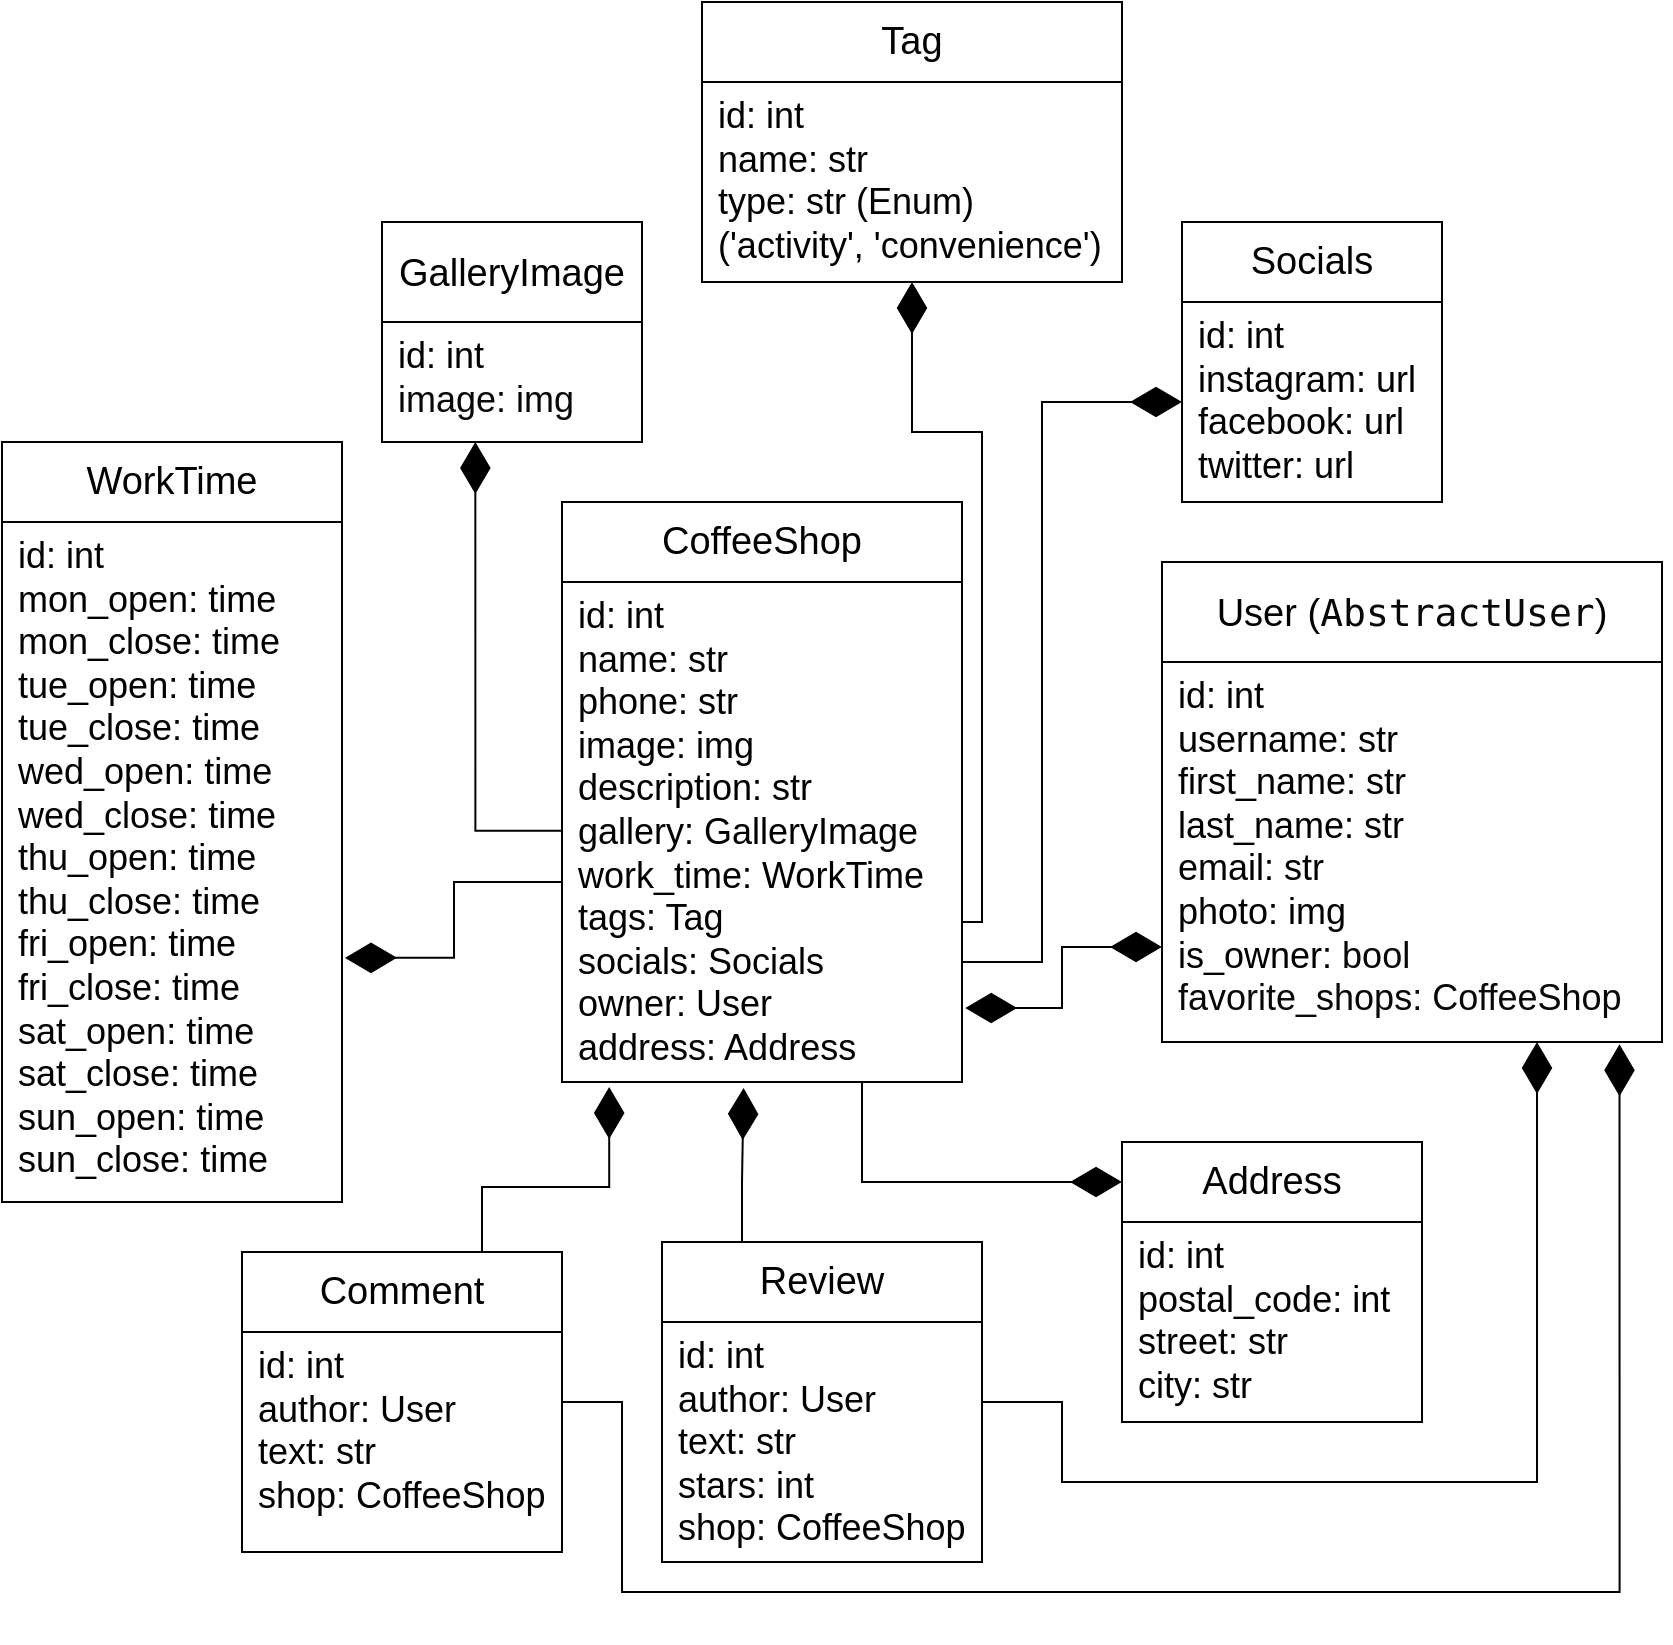 <mxfile version="20.5.3" type="embed"><diagram id="qeMY2syIwX05Tvn6X6Fh" name="Page-1"><mxGraphModel dx="572" dy="601" grid="1" gridSize="10" guides="1" tooltips="1" connect="1" arrows="1" fold="1" page="0" pageScale="1" pageWidth="850" pageHeight="1100" math="0" shadow="0"><root><mxCell id="0"/><mxCell id="1" parent="0"/><mxCell id="9" value="&lt;p style=&quot;line-height: 100%;&quot;&gt;&lt;font style=&quot;font-size: 19px;&quot;&gt;CoffeeShop&lt;/font&gt;&lt;/p&gt;" style="rounded=0;whiteSpace=wrap;html=1;" parent="1" vertex="1"><mxGeometry x="790" y="440" width="200" height="40" as="geometry"/></mxCell><mxCell id="90" style="edgeStyle=orthogonalEdgeStyle;rounded=0;orthogonalLoop=1;jettySize=auto;html=1;exitX=1;exitY=0.25;exitDx=0;exitDy=0;entryX=0;entryY=0.5;entryDx=0;entryDy=0;fontFamily=Helvetica;fontSize=18;endSize=23;startSize=23;endArrow=diamondThin;endFill=1;" parent="1" source="23" target="78" edge="1"><mxGeometry relative="1" as="geometry"><Array as="points"><mxPoint x="980" y="670"/><mxPoint x="1030" y="670"/><mxPoint x="1030" y="390"/></Array></mxGeometry></mxCell><mxCell id="97" style="edgeStyle=orthogonalEdgeStyle;rounded=0;orthogonalLoop=1;jettySize=auto;html=1;exitX=1;exitY=0.5;exitDx=0;exitDy=0;entryX=0.5;entryY=1;entryDx=0;entryDy=0;fontFamily=Helvetica;fontSize=18;endSize=23;startSize=23;endArrow=diamondThin;endFill=1;" parent="1" source="23" target="54" edge="1"><mxGeometry relative="1" as="geometry"><Array as="points"><mxPoint x="980" y="605"/><mxPoint x="980" y="650"/><mxPoint x="1000" y="650"/><mxPoint x="1000" y="405"/><mxPoint x="965" y="405"/></Array></mxGeometry></mxCell><mxCell id="102" style="edgeStyle=orthogonalEdgeStyle;rounded=0;orthogonalLoop=1;jettySize=auto;html=1;exitX=0.75;exitY=1;exitDx=0;exitDy=0;entryX=0;entryY=0.5;entryDx=0;entryDy=0;fontFamily=Helvetica;fontSize=18;startArrow=none;startFill=0;endArrow=diamondThin;endFill=1;endSize=23;startSize=23;sourcePerimeterSpacing=0;targetPerimeterSpacing=0;jumpSize=11;" parent="1" source="23" target="56" edge="1"><mxGeometry relative="1" as="geometry"><Array as="points"><mxPoint x="940" y="780"/></Array></mxGeometry></mxCell><mxCell id="114" style="edgeStyle=orthogonalEdgeStyle;rounded=0;jumpSize=0;orthogonalLoop=1;jettySize=auto;html=1;exitX=0;exitY=0.75;exitDx=0;exitDy=0;entryX=1.009;entryY=0.641;entryDx=0;entryDy=0;entryPerimeter=0;fontFamily=Helvetica;fontSize=18;startArrow=none;startFill=0;endArrow=diamondThin;endFill=1;startSize=23;endSize=23;sourcePerimeterSpacing=0;targetPerimeterSpacing=0;" parent="1" source="23" target="76" edge="1"><mxGeometry relative="1" as="geometry"><Array as="points"><mxPoint x="790" y="630"/><mxPoint x="736" y="630"/><mxPoint x="736" y="668"/></Array></mxGeometry></mxCell><mxCell id="23" value="&lt;font style=&quot;font-size: 18px;&quot;&gt;id: int&lt;br style=&quot;font-size: 18px;&quot;&gt;name: str&lt;br style=&quot;font-size: 18px;&quot;&gt;phone: str&lt;br style=&quot;font-size: 18px;&quot;&gt;image: img&lt;br&gt;description: str&lt;br style=&quot;font-size: 18px;&quot;&gt;gallery: GalleryImage&lt;br&gt;&lt;div&gt;&lt;span style=&quot;background-color: initial;&quot;&gt;work_time: WorkTime&lt;/span&gt;&lt;/div&gt;tags: Tag&lt;br style=&quot;font-size: 18px;&quot;&gt;&lt;/font&gt;&lt;div style=&quot;font-size: 18px;&quot;&gt;&lt;span style=&quot;background-color: initial; font-size: 18px;&quot;&gt;&lt;font style=&quot;font-size: 18px;&quot;&gt;socials: Socials&lt;/font&gt;&lt;/span&gt;&lt;/div&gt;&lt;div style=&quot;font-size: 18px;&quot;&gt;&lt;span style=&quot;background-color: initial;&quot;&gt;owner: User&lt;br&gt;&lt;/span&gt;address: Address&amp;nbsp;&lt;br&gt;&lt;/div&gt;" style="rounded=0;whiteSpace=wrap;html=1;fontSize=18;align=left;verticalAlign=top;spacingLeft=6;" parent="1" vertex="1"><mxGeometry x="790" y="480" width="200" height="250" as="geometry"/></mxCell><mxCell id="53" value="&lt;span style=&quot;font-size: 19px;&quot;&gt;Tag&lt;/span&gt;" style="rounded=0;whiteSpace=wrap;html=1;" parent="1" vertex="1"><mxGeometry x="860" y="190" width="210" height="40" as="geometry"/></mxCell><mxCell id="54" value="id: int&lt;br style=&quot;font-size: 18px;&quot;&gt;&lt;div style=&quot;font-size: 18px;&quot;&gt;&lt;span style=&quot;background-color: initial; font-size: 18px;&quot;&gt;name: str&lt;/span&gt;&lt;/div&gt;&lt;div style=&quot;font-size: 18px;&quot;&gt;&lt;span style=&quot;background-color: initial; font-size: 18px;&quot;&gt;type:&amp;nbsp;&lt;/span&gt;str (Enum)&lt;br style=&quot;font-size: 18px;&quot;&gt;('activity', 'convenience')&lt;br style=&quot;font-size: 18px;&quot;&gt;&lt;/div&gt;" style="rounded=0;whiteSpace=wrap;html=1;fontSize=18;spacingLeft=6;align=left;verticalAlign=top;" parent="1" vertex="1"><mxGeometry x="860" y="230" width="210" height="100" as="geometry"/></mxCell><mxCell id="56" value="&lt;p style=&quot;line-height: 100%;&quot;&gt;&lt;font style=&quot;font-size: 19px;&quot;&gt;Address&lt;/font&gt;&lt;/p&gt;" style="rounded=0;whiteSpace=wrap;html=1;" parent="1" vertex="1"><mxGeometry x="1070" y="760" width="150" height="40" as="geometry"/></mxCell><mxCell id="58" value="&lt;p style=&quot;line-height: 100%;&quot;&gt;&lt;font style=&quot;font-size: 19px;&quot;&gt;Socials&lt;/font&gt;&lt;/p&gt;" style="rounded=0;whiteSpace=wrap;html=1;" parent="1" vertex="1"><mxGeometry x="1100" y="300" width="130" height="40" as="geometry"/></mxCell><mxCell id="61" value="&lt;p style=&quot;line-height: 100%;&quot;&gt;&lt;font style=&quot;font-size: 19px;&quot;&gt;WorkTime&lt;/font&gt;&lt;/p&gt;" style="rounded=0;whiteSpace=wrap;html=1;" parent="1" vertex="1"><mxGeometry x="510" y="410" width="170" height="40" as="geometry"/></mxCell><mxCell id="113" style="edgeStyle=orthogonalEdgeStyle;rounded=0;jumpSize=0;orthogonalLoop=1;jettySize=auto;html=1;exitX=0.75;exitY=0;exitDx=0;exitDy=0;entryX=0.118;entryY=1.01;entryDx=0;entryDy=0;entryPerimeter=0;fontFamily=Helvetica;fontSize=18;startArrow=none;startFill=0;endArrow=diamondThin;endFill=1;startSize=23;endSize=23;sourcePerimeterSpacing=0;targetPerimeterSpacing=0;" parent="1" source="65" target="23" edge="1"><mxGeometry relative="1" as="geometry"/></mxCell><mxCell id="65" value="&lt;p style=&quot;line-height: 100%;&quot;&gt;&lt;span style=&quot;font-size: 19px;&quot;&gt;Comment&lt;/span&gt;&lt;/p&gt;" style="rounded=0;whiteSpace=wrap;html=1;" parent="1" vertex="1"><mxGeometry x="630" y="815" width="160" height="40" as="geometry"/></mxCell><mxCell id="117" style="edgeStyle=orthogonalEdgeStyle;rounded=0;orthogonalLoop=1;jettySize=auto;html=1;exitX=0.75;exitY=1;exitDx=0;exitDy=0;entryX=1.008;entryY=0.852;entryDx=0;entryDy=0;entryPerimeter=0;startArrow=diamondThin;startFill=1;endArrow=diamondThin;endFill=1;endSize=23;startSize=23;" parent="1" source="68" target="23" edge="1"><mxGeometry relative="1" as="geometry"/></mxCell><mxCell id="68" value="&lt;font style=&quot;font-size: 18px;&quot;&gt;id: int&lt;br style=&quot;font-size: 18px;&quot;&gt;username: str&lt;br style=&quot;font-size: 18px;&quot;&gt;first_name: str&lt;br style=&quot;font-size: 18px;&quot;&gt;last_name: str&lt;br style=&quot;font-size: 18px;&quot;&gt;email: str&lt;br style=&quot;font-size: 18px;&quot;&gt;photo: img&lt;br style=&quot;font-size: 18px;&quot;&gt;is_owner:&amp;nbsp;&lt;/font&gt;&lt;span style=&quot;background-color: rgb(255, 255, 255); color: rgb(8, 8, 8); font-size: 18px;&quot;&gt;bool&lt;br style=&quot;font-size: 18px;&quot;&gt;&lt;/span&gt;&lt;span style=&quot;background-color: rgb(255, 255, 255); color: rgb(8, 8, 8); font-size: 18px;&quot;&gt;favorite_shops: CoffeeShop&amp;nbsp;&lt;br style=&quot;font-size: 18px;&quot;&gt;&lt;/span&gt;" style="rounded=0;whiteSpace=wrap;html=1;fontSize=18;align=left;verticalAlign=top;spacingLeft=6;direction=south;" parent="1" vertex="1"><mxGeometry x="1090" y="520" width="250" height="190" as="geometry"/></mxCell><mxCell id="70" value="&lt;p style=&quot;line-height: 100%; font-size: 19px;&quot;&gt;&lt;font style=&quot;font-size: 19px;&quot;&gt;User (&lt;/font&gt;&lt;span style=&quot;font-family: &amp;quot;JetBrains Mono&amp;quot;, monospace; background-color: rgb(255, 255, 255); color: rgb(8, 8, 8);&quot;&gt;AbstractUser&lt;/span&gt;&lt;span style=&quot;background-color: initial;&quot;&gt;)&lt;/span&gt;&lt;/p&gt;" style="rounded=0;whiteSpace=wrap;html=1;align=center;" parent="1" vertex="1"><mxGeometry x="1090" y="470" width="250" height="50" as="geometry"/></mxCell><mxCell id="103" style="edgeStyle=orthogonalEdgeStyle;rounded=0;orthogonalLoop=1;jettySize=auto;html=1;exitX=0.25;exitY=0;exitDx=0;exitDy=0;entryX=0.454;entryY=1.012;entryDx=0;entryDy=0;entryPerimeter=0;fontFamily=Helvetica;fontSize=18;endSize=23;startSize=23;endArrow=diamondThin;endFill=1;" parent="1" source="71" target="23" edge="1"><mxGeometry relative="1" as="geometry"/></mxCell><mxCell id="71" value="&lt;span style=&quot;font-size: 19px;&quot;&gt;Review&lt;/span&gt;" style="rounded=0;whiteSpace=wrap;html=1;" parent="1" vertex="1"><mxGeometry x="840" y="810" width="160" height="40" as="geometry"/></mxCell><mxCell id="118" style="edgeStyle=orthogonalEdgeStyle;rounded=0;orthogonalLoop=1;jettySize=auto;html=1;exitX=1;exitY=0.25;exitDx=0;exitDy=0;entryX=1;entryY=0.25;entryDx=0;entryDy=0;endArrow=diamondThin;endFill=1;endSize=23;startSize=23;" edge="1" parent="1" source="74" target="68"><mxGeometry relative="1" as="geometry"><Array as="points"><mxPoint x="1000" y="890"/><mxPoint x="1040" y="890"/><mxPoint x="1040" y="930"/><mxPoint x="1278" y="930"/></Array></mxGeometry></mxCell><mxCell id="74" value="id: int&lt;br style=&quot;font-size: 18px;&quot;&gt;&lt;div style=&quot;font-size: 18px;&quot;&gt;author: User&lt;br&gt;&lt;span style=&quot;background-color: initial; font-size: 18px;&quot;&gt;text: str&lt;/span&gt;&lt;/div&gt;&lt;div style=&quot;font-size: 18px;&quot;&gt;stars: int&lt;br style=&quot;font-size: 18px;&quot;&gt;shop: CoffeeShop&lt;/div&gt;" style="rounded=0;whiteSpace=wrap;html=1;fontSize=18;spacingLeft=6;align=left;verticalAlign=top;" parent="1" vertex="1"><mxGeometry x="840" y="850" width="160" height="120" as="geometry"/></mxCell><mxCell id="120" style="edgeStyle=orthogonalEdgeStyle;rounded=0;orthogonalLoop=1;jettySize=auto;html=1;exitX=1;exitY=0.25;exitDx=0;exitDy=0;entryX=1.006;entryY=0.085;entryDx=0;entryDy=0;entryPerimeter=0;endArrow=diamondThin;endFill=1;startSize=23;endSize=23;" edge="1" parent="1" source="75" target="68"><mxGeometry relative="1" as="geometry"><Array as="points"><mxPoint x="790" y="890"/><mxPoint x="820" y="890"/><mxPoint x="820" y="985"/><mxPoint x="1319" y="985"/></Array></mxGeometry></mxCell><mxCell id="75" value="&lt;span style=&quot;font-size: 18px;&quot;&gt;id: int&lt;br style=&quot;font-size: 18px;&quot;&gt;author: User&lt;br style=&quot;font-size: 18px;&quot;&gt;text: str&lt;br style=&quot;font-size: 18px;&quot;&gt;shop: CoffeeShop&lt;br style=&quot;font-size: 18px;&quot;&gt;&lt;/span&gt;&lt;span style=&quot;font-size: 18px;&quot;&gt;&lt;br style=&quot;font-size: 18px;&quot;&gt;&lt;/span&gt;" style="rounded=0;whiteSpace=wrap;html=1;fontSize=18;align=left;verticalAlign=top;spacingLeft=6;" parent="1" vertex="1"><mxGeometry x="630" y="855" width="160" height="110" as="geometry"/></mxCell><mxCell id="76" value="&lt;span style=&quot;font-size: 18px;&quot;&gt;id: int&lt;br style=&quot;font-size: 18px;&quot;&gt;&lt;/span&gt;&lt;div style=&quot;font-size: 18px;&quot;&gt;&lt;div style=&quot;font-size: 18px;&quot;&gt;mon_open: time&lt;/div&gt;&lt;div style=&quot;font-size: 18px;&quot;&gt;mon_close: time&lt;/div&gt;&lt;div style=&quot;font-size: 18px;&quot;&gt;tue_open:&amp;nbsp;&lt;span style=&quot;background-color: initial; font-size: 18px;&quot;&gt;time&lt;/span&gt;&lt;/div&gt;&lt;div style=&quot;font-size: 18px;&quot;&gt;tue_close:&amp;nbsp;&lt;span style=&quot;background-color: initial; font-size: 18px;&quot;&gt;time&lt;/span&gt;&lt;/div&gt;&lt;div style=&quot;font-size: 18px;&quot;&gt;wed_open:&amp;nbsp;&lt;span style=&quot;background-color: initial; font-size: 18px;&quot;&gt;time&lt;/span&gt;&lt;/div&gt;&lt;div style=&quot;font-size: 18px;&quot;&gt;wed_close:&amp;nbsp;&lt;span style=&quot;background-color: initial; font-size: 18px;&quot;&gt;time&lt;/span&gt;&lt;/div&gt;&lt;div style=&quot;font-size: 18px;&quot;&gt;thu_open:&amp;nbsp;&lt;span style=&quot;background-color: initial; font-size: 18px;&quot;&gt;time&lt;/span&gt;&lt;/div&gt;&lt;div style=&quot;font-size: 18px;&quot;&gt;thu_close:&amp;nbsp;&lt;span style=&quot;background-color: initial; font-size: 18px;&quot;&gt;time&lt;/span&gt;&lt;/div&gt;&lt;div style=&quot;font-size: 18px;&quot;&gt;fri_open:&amp;nbsp;&lt;span style=&quot;background-color: initial; font-size: 18px;&quot;&gt;time&lt;/span&gt;&lt;/div&gt;&lt;div style=&quot;font-size: 18px;&quot;&gt;fri_close:&amp;nbsp;&lt;span style=&quot;background-color: initial; font-size: 18px;&quot;&gt;time&lt;/span&gt;&lt;/div&gt;&lt;div style=&quot;font-size: 18px;&quot;&gt;sat_open:&amp;nbsp;&lt;span style=&quot;background-color: initial; font-size: 18px;&quot;&gt;time&lt;/span&gt;&lt;/div&gt;&lt;div style=&quot;font-size: 18px;&quot;&gt;sat_close:&amp;nbsp;&lt;span style=&quot;background-color: initial; font-size: 18px;&quot;&gt;time&lt;/span&gt;&lt;/div&gt;&lt;div style=&quot;font-size: 18px;&quot;&gt;sun_open:&amp;nbsp;&lt;span style=&quot;background-color: initial; font-size: 18px;&quot;&gt;time&lt;/span&gt;&lt;/div&gt;&lt;div style=&quot;font-size: 18px;&quot;&gt;sun_close:&amp;nbsp;&lt;span style=&quot;background-color: initial; font-size: 18px;&quot;&gt;time&lt;/span&gt;&lt;/div&gt;&lt;div style=&quot;font-size: 18px;&quot;&gt;&lt;br style=&quot;font-size: 18px;&quot;&gt;&lt;/div&gt;&lt;/div&gt;" style="rounded=0;whiteSpace=wrap;html=1;fontSize=18;align=left;verticalAlign=top;spacingLeft=6;" parent="1" vertex="1"><mxGeometry x="510" y="450" width="170" height="340" as="geometry"/></mxCell><mxCell id="77" value="id: int&lt;br style=&quot;font-size: 18px;&quot;&gt;postal_code: int&lt;br style=&quot;font-size: 18px;&quot;&gt;&lt;div style=&quot;font-size: 18px;&quot;&gt;&lt;span style=&quot;background-color: initial; font-size: 18px;&quot;&gt;street: str&lt;br style=&quot;font-size: 18px;&quot;&gt;city: str&lt;/span&gt;&lt;/div&gt;" style="rounded=0;whiteSpace=wrap;html=1;fontSize=18;spacingLeft=6;align=left;verticalAlign=top;" parent="1" vertex="1"><mxGeometry x="1070" y="800" width="150" height="100" as="geometry"/></mxCell><mxCell id="78" value="&lt;span style=&quot;font-size: 18px;&quot;&gt;id: int&lt;br style=&quot;font-size: 18px;&quot;&gt;instagram: url&lt;br style=&quot;font-size: 18px;&quot;&gt;facebook: url&lt;br style=&quot;font-size: 18px;&quot;&gt;&lt;/span&gt;&lt;span style=&quot;font-size: 18px;&quot;&gt;twitter: url&lt;/span&gt;&lt;span style=&quot;font-size: 18px;&quot;&gt;&lt;br style=&quot;font-size: 18px;&quot;&gt;&lt;br style=&quot;font-size: 18px;&quot;&gt;&lt;/span&gt;" style="rounded=0;whiteSpace=wrap;html=1;fontSize=18;align=left;verticalAlign=top;spacingLeft=6;" parent="1" vertex="1"><mxGeometry x="1100" y="340" width="130" height="100" as="geometry"/></mxCell><mxCell id="80" value="&lt;font style=&quot;font-size: 18px;&quot;&gt;id: int&lt;br style=&quot;font-size: 18px;&quot;&gt;&lt;/font&gt;&lt;span style=&quot;background-color: rgb(255, 255, 255); color: rgb(8, 8, 8); font-size: 18px;&quot;&gt;image: img&lt;br&gt;&lt;br style=&quot;font-size: 18px;&quot;&gt;&lt;/span&gt;" style="rounded=0;whiteSpace=wrap;html=1;fontSize=18;align=left;verticalAlign=top;spacingLeft=6;direction=south;" parent="1" vertex="1"><mxGeometry x="700" y="350" width="130" height="60" as="geometry"/></mxCell><mxCell id="81" value="&lt;p style=&quot;line-height: 100%; font-size: 19px;&quot;&gt;GalleryImage&lt;/p&gt;" style="rounded=0;whiteSpace=wrap;html=1;align=center;" parent="1" vertex="1"><mxGeometry x="700" y="300" width="130" height="50" as="geometry"/></mxCell><mxCell id="110" style="edgeStyle=orthogonalEdgeStyle;rounded=0;orthogonalLoop=1;jettySize=auto;html=1;exitX=0;exitY=0.5;exitDx=0;exitDy=0;entryX=1.093;entryY=0.641;entryDx=0;entryDy=0;entryPerimeter=0;fontFamily=Helvetica;fontSize=18;endSize=23;startSize=23;endArrow=diamondThin;endFill=1;" parent="1" edge="1"><mxGeometry relative="1" as="geometry"><mxPoint x="790.0" y="599.42" as="sourcePoint"/><mxPoint x="746.67" y="410.0" as="targetPoint"/><Array as="points"><mxPoint x="790.0" y="604.42"/><mxPoint x="747.0" y="604.42"/></Array></mxGeometry></mxCell></root></mxGraphModel></diagram></mxfile>